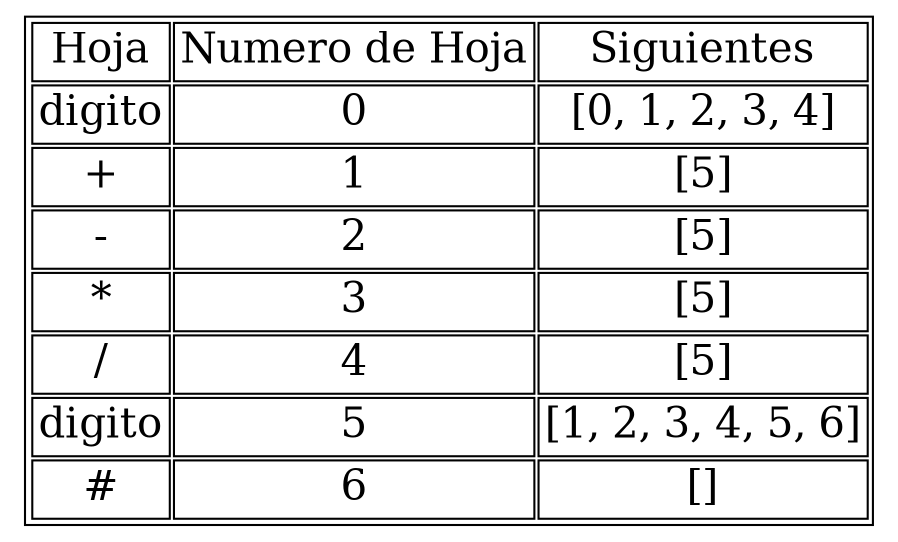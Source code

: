 digraph G {
    graph [ratio=fill];
    node [label="\N", fontsize=20, shape=plaintext];
    arset [label=<
        <TABLE ALIGN="LEFT">
            <TR>
                <TD>Hoja</TD>
                <TD>Numero de Hoja</TD>
	      <TD>Siguientes</TD>            </TR>
<TR>
<TD>
digito
</TD>
<TD>
0
</TD>
<TD>
[0, 1, 2, 3, 4]
</TD>
</TR>
<TR>
<TD>
+
</TD>
<TD>
1
</TD>
<TD>
[5]
</TD>
</TR>
<TR>
<TD>
-
</TD>
<TD>
2
</TD>
<TD>
[5]
</TD>
</TR>
<TR>
<TD>
*
</TD>
<TD>
3
</TD>
<TD>
[5]
</TD>
</TR>
<TR>
<TD>
/
</TD>
<TD>
4
</TD>
<TD>
[5]
</TD>
</TR>
<TR>
<TD>
digito
</TD>
<TD>
5
</TD>
<TD>
[1, 2, 3, 4, 5, 6]
</TD>
</TR>
<TR>
<TD>
#
</TD>
<TD>
6
</TD>
<TD>
[]
</TD>
</TR>
 </TABLE>
    >, ];
}
